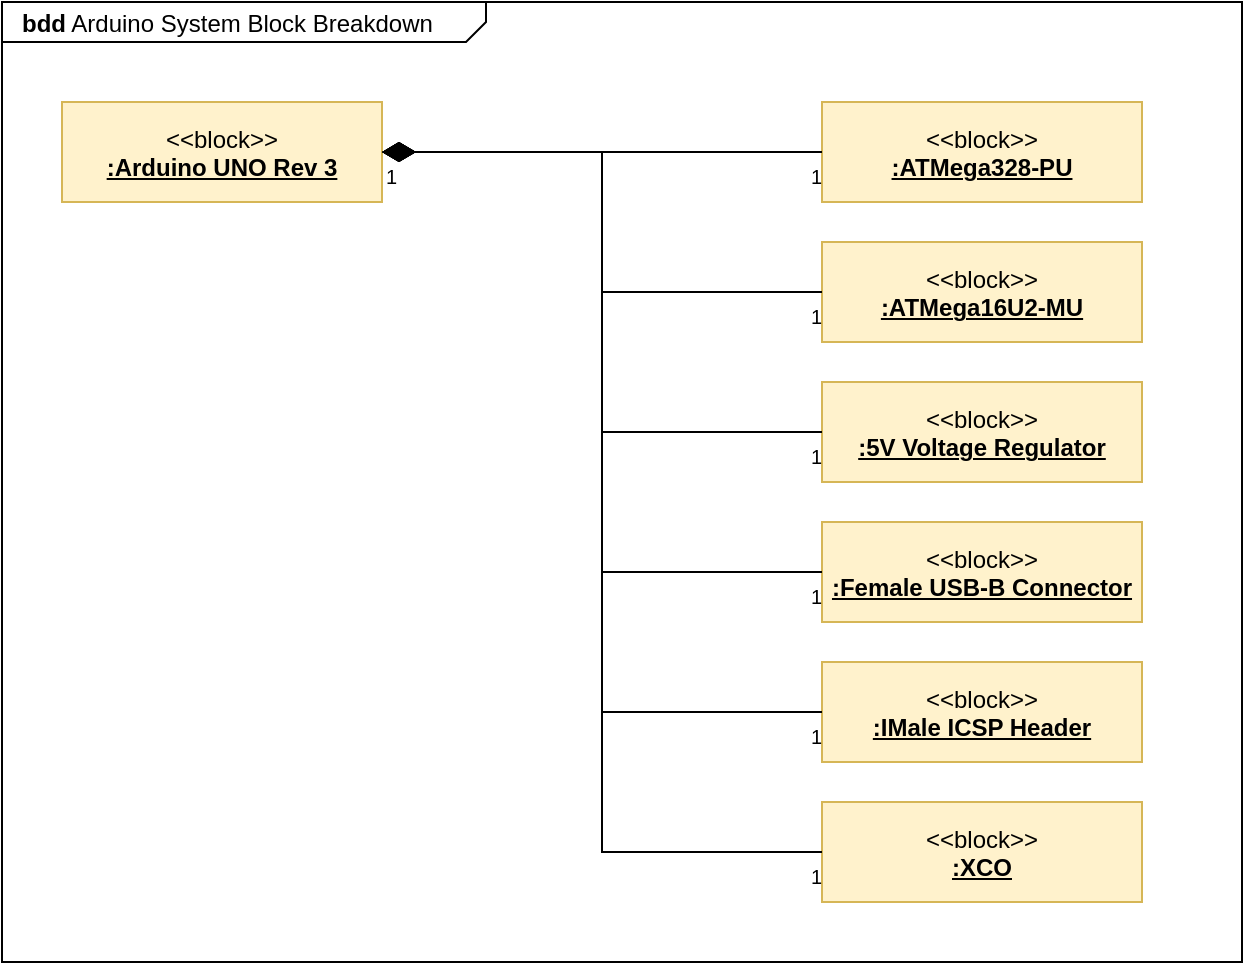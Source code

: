 <mxfile version="21.6.2" type="github" pages="3">
  <diagram name="bdd Arduino System Block Breakdown Diagram" id="byZ-UJTM5VJ5GWoX6yj_">
    <mxGraphModel dx="1139" dy="646" grid="1" gridSize="10" guides="1" tooltips="1" connect="1" arrows="1" fold="1" page="1" pageScale="1" pageWidth="827" pageHeight="1169" math="0" shadow="0">
      <root>
        <mxCell id="0" />
        <mxCell id="1" parent="0" />
        <mxCell id="6tnWyA6F8MxVdTZyhRvn-1" value="&lt;p style=&quot;margin:0px;margin-top:4px;margin-left:10px;text-align:left;&quot;&gt;&lt;b&gt;bdd&lt;/b&gt;   Arduino System Block Breakdown&lt;/p&gt;" style="html=1;shape=mxgraph.sysml.package;labelX=242.67;align=left;spacingLeft=10;overflow=fill;recursiveResize=0;" parent="1" vertex="1">
          <mxGeometry x="80" y="40" width="620" height="480" as="geometry" />
        </mxCell>
        <mxCell id="6tnWyA6F8MxVdTZyhRvn-7" value="&lt;p&gt;&amp;lt;&amp;lt;block&amp;gt;&amp;gt;&lt;br&gt;&lt;b&gt;&lt;u&gt;:Arduino UNO Rev 3&lt;/u&gt;&lt;/b&gt;&lt;/p&gt;" style="shape=rect;html=1;overflow=fill;whiteSpace=wrap;align=center;fillColor=#fff2cc;strokeColor=#d6b656;" parent="1" vertex="1">
          <mxGeometry x="110" y="90" width="160" height="50" as="geometry" />
        </mxCell>
        <mxCell id="6tnWyA6F8MxVdTZyhRvn-8" value="&lt;p&gt;&amp;lt;&amp;lt;block&amp;gt;&amp;gt;&lt;br&gt;&lt;b&gt;&lt;u&gt;:ATMega328-PU&lt;/u&gt;&lt;/b&gt;&lt;/p&gt;" style="shape=rect;html=1;overflow=fill;whiteSpace=wrap;align=center;fillColor=#fff2cc;strokeColor=#d6b656;" parent="1" vertex="1">
          <mxGeometry x="490" y="90" width="160" height="50" as="geometry" />
        </mxCell>
        <mxCell id="6tnWyA6F8MxVdTZyhRvn-9" value="&lt;p&gt;&amp;lt;&amp;lt;block&amp;gt;&amp;gt;&lt;br&gt;&lt;b&gt;&lt;u&gt;:ATMega16U2-MU&lt;/u&gt;&lt;/b&gt;&lt;/p&gt;" style="shape=rect;html=1;overflow=fill;whiteSpace=wrap;align=center;fillColor=#fff2cc;strokeColor=#d6b656;" parent="1" vertex="1">
          <mxGeometry x="490" y="160" width="160" height="50" as="geometry" />
        </mxCell>
        <mxCell id="6tnWyA6F8MxVdTZyhRvn-10" value="&lt;p&gt;&amp;lt;&amp;lt;block&amp;gt;&amp;gt;&lt;br&gt;&lt;b&gt;&lt;u&gt;:5V Voltage Regulator&lt;/u&gt;&lt;/b&gt;&lt;/p&gt;" style="shape=rect;html=1;overflow=fill;whiteSpace=wrap;align=center;fillColor=#fff2cc;strokeColor=#d6b656;" parent="1" vertex="1">
          <mxGeometry x="490" y="230" width="160" height="50" as="geometry" />
        </mxCell>
        <mxCell id="6tnWyA6F8MxVdTZyhRvn-11" value="&lt;p&gt;&amp;lt;&amp;lt;block&amp;gt;&amp;gt;&lt;br&gt;&lt;b&gt;&lt;u&gt;:Female USB-B Connector&lt;/u&gt;&lt;/b&gt;&lt;/p&gt;" style="shape=rect;html=1;overflow=fill;whiteSpace=wrap;align=center;fillColor=#fff2cc;strokeColor=#d6b656;" parent="1" vertex="1">
          <mxGeometry x="490" y="300" width="160" height="50" as="geometry" />
        </mxCell>
        <mxCell id="6tnWyA6F8MxVdTZyhRvn-12" value="&lt;p&gt;&amp;lt;&amp;lt;block&amp;gt;&amp;gt;&lt;br&gt;&lt;b&gt;&lt;u&gt;:IMale ICSP Header&lt;/u&gt;&lt;/b&gt;&lt;/p&gt;" style="shape=rect;html=1;overflow=fill;whiteSpace=wrap;align=center;fillColor=#fff2cc;strokeColor=#d6b656;" parent="1" vertex="1">
          <mxGeometry x="490" y="370" width="160" height="50" as="geometry" />
        </mxCell>
        <mxCell id="6tnWyA6F8MxVdTZyhRvn-13" value="" style="align=right;html=1;verticalAlign=bottom;endArrow=none;startArrow=diamondThin;startSize=14;startFill=1;edgeStyle=none;rounded=0;exitX=1;exitY=0.5;exitDx=0;exitDy=0;" parent="1" source="6tnWyA6F8MxVdTZyhRvn-7" target="6tnWyA6F8MxVdTZyhRvn-8" edge="1">
          <mxGeometry x="1" relative="1" as="geometry">
            <mxPoint x="250" y="280" as="sourcePoint" />
            <mxPoint x="410" y="280" as="targetPoint" />
          </mxGeometry>
        </mxCell>
        <mxCell id="6tnWyA6F8MxVdTZyhRvn-14" value="1" style="resizable=0;html=1;align=left;verticalAlign=top;labelBackgroundColor=none;fontSize=10" parent="6tnWyA6F8MxVdTZyhRvn-13" connectable="0" vertex="1">
          <mxGeometry x="-1" relative="1" as="geometry" />
        </mxCell>
        <mxCell id="6tnWyA6F8MxVdTZyhRvn-15" value="1" style="resizable=0;html=1;align=right;verticalAlign=top;labelBackgroundColor=none;fontSize=10" parent="6tnWyA6F8MxVdTZyhRvn-13" connectable="0" vertex="1">
          <mxGeometry x="1" relative="1" as="geometry" />
        </mxCell>
        <mxCell id="6tnWyA6F8MxVdTZyhRvn-16" value="" style="align=right;html=1;verticalAlign=bottom;endArrow=none;startArrow=diamondThin;startSize=14;startFill=1;edgeStyle=none;rounded=0;exitX=1;exitY=0.5;exitDx=0;exitDy=0;entryX=0;entryY=0.5;entryDx=0;entryDy=0;" parent="1" source="6tnWyA6F8MxVdTZyhRvn-7" target="6tnWyA6F8MxVdTZyhRvn-9" edge="1">
          <mxGeometry x="1" relative="1" as="geometry">
            <mxPoint x="280" y="125" as="sourcePoint" />
            <mxPoint x="500" y="125" as="targetPoint" />
            <Array as="points">
              <mxPoint x="380" y="115" />
              <mxPoint x="380" y="185" />
            </Array>
          </mxGeometry>
        </mxCell>
        <mxCell id="6tnWyA6F8MxVdTZyhRvn-18" value="1" style="resizable=0;html=1;align=right;verticalAlign=top;labelBackgroundColor=none;fontSize=10" parent="6tnWyA6F8MxVdTZyhRvn-16" connectable="0" vertex="1">
          <mxGeometry x="1" relative="1" as="geometry" />
        </mxCell>
        <mxCell id="6tnWyA6F8MxVdTZyhRvn-19" value="" style="align=right;html=1;verticalAlign=bottom;endArrow=none;startArrow=diamondThin;startSize=14;startFill=1;edgeStyle=none;rounded=0;exitX=1;exitY=0.5;exitDx=0;exitDy=0;entryX=0;entryY=0.5;entryDx=0;entryDy=0;" parent="1" source="6tnWyA6F8MxVdTZyhRvn-7" target="6tnWyA6F8MxVdTZyhRvn-10" edge="1">
          <mxGeometry x="1" relative="1" as="geometry">
            <mxPoint x="280" y="125" as="sourcePoint" />
            <mxPoint x="500" y="195" as="targetPoint" />
            <Array as="points">
              <mxPoint x="380" y="115" />
              <mxPoint x="380" y="255" />
            </Array>
          </mxGeometry>
        </mxCell>
        <mxCell id="6tnWyA6F8MxVdTZyhRvn-20" value="1" style="resizable=0;html=1;align=right;verticalAlign=top;labelBackgroundColor=none;fontSize=10" parent="6tnWyA6F8MxVdTZyhRvn-19" connectable="0" vertex="1">
          <mxGeometry x="1" relative="1" as="geometry" />
        </mxCell>
        <mxCell id="6tnWyA6F8MxVdTZyhRvn-21" value="" style="align=right;html=1;verticalAlign=bottom;endArrow=none;startArrow=diamondThin;startSize=14;startFill=1;edgeStyle=none;rounded=0;exitX=1;exitY=0.5;exitDx=0;exitDy=0;entryX=0;entryY=0.5;entryDx=0;entryDy=0;" parent="1" source="6tnWyA6F8MxVdTZyhRvn-7" target="6tnWyA6F8MxVdTZyhRvn-11" edge="1">
          <mxGeometry x="1" relative="1" as="geometry">
            <mxPoint x="280" y="125" as="sourcePoint" />
            <mxPoint x="500" y="265" as="targetPoint" />
            <Array as="points">
              <mxPoint x="380" y="115" />
              <mxPoint x="380" y="325" />
            </Array>
          </mxGeometry>
        </mxCell>
        <mxCell id="6tnWyA6F8MxVdTZyhRvn-22" value="1" style="resizable=0;html=1;align=right;verticalAlign=top;labelBackgroundColor=none;fontSize=10" parent="6tnWyA6F8MxVdTZyhRvn-21" connectable="0" vertex="1">
          <mxGeometry x="1" relative="1" as="geometry" />
        </mxCell>
        <mxCell id="6tnWyA6F8MxVdTZyhRvn-23" value="" style="align=right;html=1;verticalAlign=bottom;endArrow=none;startArrow=diamondThin;startSize=14;startFill=1;edgeStyle=none;rounded=0;exitX=1;exitY=0.5;exitDx=0;exitDy=0;entryX=0;entryY=0.5;entryDx=0;entryDy=0;" parent="1" source="6tnWyA6F8MxVdTZyhRvn-7" target="6tnWyA6F8MxVdTZyhRvn-12" edge="1">
          <mxGeometry x="1" relative="1" as="geometry">
            <mxPoint x="290" y="135" as="sourcePoint" />
            <mxPoint x="500" y="335" as="targetPoint" />
            <Array as="points">
              <mxPoint x="380" y="115" />
              <mxPoint x="380" y="395" />
            </Array>
          </mxGeometry>
        </mxCell>
        <mxCell id="6tnWyA6F8MxVdTZyhRvn-24" value="1" style="resizable=0;html=1;align=right;verticalAlign=top;labelBackgroundColor=none;fontSize=10" parent="6tnWyA6F8MxVdTZyhRvn-23" connectable="0" vertex="1">
          <mxGeometry x="1" relative="1" as="geometry" />
        </mxCell>
        <mxCell id="iv-rL5jc9ub5PyScLEDE-1" value="&lt;p&gt;&amp;lt;&amp;lt;block&amp;gt;&amp;gt;&lt;br&gt;&lt;b&gt;&lt;u&gt;:XCO&lt;/u&gt;&lt;/b&gt;&lt;/p&gt;" style="shape=rect;html=1;overflow=fill;whiteSpace=wrap;align=center;fillColor=#fff2cc;strokeColor=#d6b656;" vertex="1" parent="1">
          <mxGeometry x="490" y="440" width="160" height="50" as="geometry" />
        </mxCell>
        <mxCell id="iv-rL5jc9ub5PyScLEDE-6" value="" style="align=right;html=1;verticalAlign=bottom;endArrow=none;startArrow=diamondThin;startSize=14;startFill=1;edgeStyle=none;rounded=0;entryX=0;entryY=0.5;entryDx=0;entryDy=0;exitX=1;exitY=0.5;exitDx=0;exitDy=0;" edge="1" parent="1" source="6tnWyA6F8MxVdTZyhRvn-7" target="iv-rL5jc9ub5PyScLEDE-1">
          <mxGeometry x="1" relative="1" as="geometry">
            <mxPoint x="280" y="125" as="sourcePoint" />
            <mxPoint x="500" y="405" as="targetPoint" />
            <Array as="points">
              <mxPoint x="380" y="115" />
              <mxPoint x="380" y="465" />
            </Array>
          </mxGeometry>
        </mxCell>
        <mxCell id="iv-rL5jc9ub5PyScLEDE-7" value="1" style="resizable=0;html=1;align=right;verticalAlign=top;labelBackgroundColor=none;fontSize=10" connectable="0" vertex="1" parent="iv-rL5jc9ub5PyScLEDE-6">
          <mxGeometry x="1" relative="1" as="geometry" />
        </mxCell>
      </root>
    </mxGraphModel>
  </diagram>
  <diagram id="0obGi3QEVrb4K5EFtced" name="bdd ATMega328-PU Top-Level Block (CPU, Data Bus, and Memories) Breakdown">
    <mxGraphModel dx="1367" dy="775" grid="1" gridSize="10" guides="1" tooltips="1" connect="1" arrows="1" fold="1" page="1" pageScale="1" pageWidth="827" pageHeight="1169" math="0" shadow="0">
      <root>
        <mxCell id="0" />
        <mxCell id="1" parent="0" />
        <mxCell id="jsAlhoe571-w07y3ysJb-1" value="&lt;p style=&quot;margin:0px;margin-top:4px;margin-left:10px;text-align:left;&quot;&gt;&lt;b&gt;bdd&lt;/b&gt;&amp;nbsp;ATMega328-PU Top-Level Block Breakdown (CPU, Data Bus, and Memories)&lt;/p&gt;" style="html=1;shape=mxgraph.sysml.package;labelX=465;align=left;spacingLeft=10;overflow=fill;recursiveResize=0;" parent="1" vertex="1">
          <mxGeometry x="80" y="40" width="640" height="420" as="geometry" />
        </mxCell>
        <mxCell id="aoe7YZkS-J23NQ_iue1w-1" value="&lt;p&gt;&amp;lt;&amp;lt;block&amp;gt;&amp;gt;&lt;br&gt;&lt;b&gt;&lt;u&gt;:ATMega328-PU&lt;/u&gt;&lt;/b&gt;&lt;/p&gt;" style="shape=rect;html=1;overflow=fill;whiteSpace=wrap;align=center;fillColor=#fff2cc;strokeColor=#d6b656;" parent="1" vertex="1">
          <mxGeometry x="120" y="100" width="160" height="50" as="geometry" />
        </mxCell>
        <mxCell id="aoe7YZkS-J23NQ_iue1w-2" value="&lt;p&gt;&amp;lt;&amp;lt;block&amp;gt;&amp;gt;&lt;br&gt;&lt;b&gt;&lt;u&gt;:AVR CPU&lt;/u&gt;&lt;/b&gt;&lt;/p&gt;" style="shape=rect;html=1;overflow=fill;whiteSpace=wrap;align=center;fillColor=#fff2cc;strokeColor=#d6b656;" parent="1" vertex="1">
          <mxGeometry x="500" y="100" width="160" height="50" as="geometry" />
        </mxCell>
        <mxCell id="aoe7YZkS-J23NQ_iue1w-3" value="&lt;p&gt;&amp;lt;&amp;lt;block&amp;gt;&amp;gt;&lt;br&gt;&lt;b&gt;&lt;u&gt;:Flash Memory&lt;/u&gt;&lt;/b&gt;&lt;/p&gt;" style="shape=rect;html=1;overflow=fill;whiteSpace=wrap;align=center;fillColor=#fff2cc;strokeColor=#d6b656;" parent="1" vertex="1">
          <mxGeometry x="500" y="240" width="160" height="50" as="geometry" />
        </mxCell>
        <mxCell id="aoe7YZkS-J23NQ_iue1w-4" value="&lt;p&gt;&amp;lt;&amp;lt;block&amp;gt;&amp;gt;&lt;br&gt;&lt;b&gt;&lt;u&gt;:SRAM&lt;/u&gt;&lt;/b&gt;&lt;/p&gt;" style="shape=rect;html=1;overflow=fill;whiteSpace=wrap;align=center;fillColor=#fff2cc;strokeColor=#d6b656;" parent="1" vertex="1">
          <mxGeometry x="500" y="310" width="160" height="50" as="geometry" />
        </mxCell>
        <mxCell id="aoe7YZkS-J23NQ_iue1w-5" value="&lt;p&gt;&amp;lt;&amp;lt;block&amp;gt;&amp;gt;&lt;br&gt;&lt;b&gt;&lt;u&gt;:EEPROM&lt;/u&gt;&lt;/b&gt;&lt;/p&gt;" style="shape=rect;html=1;overflow=fill;whiteSpace=wrap;align=center;fillColor=#fff2cc;strokeColor=#d6b656;" parent="1" vertex="1">
          <mxGeometry x="500" y="380" width="160" height="50" as="geometry" />
        </mxCell>
        <mxCell id="jAJvRXilGlnR3jxh-tpQ-1" value="&lt;p&gt;&amp;lt;&amp;lt;block&amp;gt;&amp;gt;&lt;br&gt;&lt;b&gt;&lt;u&gt;:Data Bus&lt;/u&gt;&lt;/b&gt;&lt;/p&gt;" style="shape=rect;html=1;overflow=fill;whiteSpace=wrap;align=center;fillColor=#fff2cc;strokeColor=#d6b656;" parent="1" vertex="1">
          <mxGeometry x="500" y="170" width="160" height="50" as="geometry" />
        </mxCell>
        <mxCell id="zuCtujHMrVeBMXoyetaz-1" value="" style="align=right;html=1;verticalAlign=bottom;endArrow=none;startArrow=diamondThin;startSize=14;startFill=1;edgeStyle=none;rounded=0;exitX=1;exitY=0.5;exitDx=0;exitDy=0;" parent="1" edge="1">
          <mxGeometry x="1" relative="1" as="geometry">
            <mxPoint x="280" y="125" as="sourcePoint" />
            <mxPoint x="500" y="125" as="targetPoint" />
          </mxGeometry>
        </mxCell>
        <mxCell id="zuCtujHMrVeBMXoyetaz-2" value="1" style="resizable=0;html=1;align=left;verticalAlign=top;labelBackgroundColor=none;fontSize=10" parent="zuCtujHMrVeBMXoyetaz-1" connectable="0" vertex="1">
          <mxGeometry x="-1" relative="1" as="geometry" />
        </mxCell>
        <mxCell id="zuCtujHMrVeBMXoyetaz-3" value="1" style="resizable=0;html=1;align=right;verticalAlign=top;labelBackgroundColor=none;fontSize=10" parent="zuCtujHMrVeBMXoyetaz-1" connectable="0" vertex="1">
          <mxGeometry x="1" relative="1" as="geometry" />
        </mxCell>
        <mxCell id="zuCtujHMrVeBMXoyetaz-4" value="" style="align=right;html=1;verticalAlign=bottom;endArrow=none;startArrow=diamondThin;startSize=14;startFill=1;edgeStyle=none;rounded=0;exitX=1;exitY=0.5;exitDx=0;exitDy=0;entryX=0;entryY=0.5;entryDx=0;entryDy=0;" parent="1" edge="1">
          <mxGeometry x="1" relative="1" as="geometry">
            <mxPoint x="280" y="125" as="sourcePoint" />
            <mxPoint x="500" y="195" as="targetPoint" />
            <Array as="points">
              <mxPoint x="390" y="125" />
              <mxPoint x="390" y="195" />
            </Array>
          </mxGeometry>
        </mxCell>
        <mxCell id="zuCtujHMrVeBMXoyetaz-5" value="1" style="resizable=0;html=1;align=right;verticalAlign=top;labelBackgroundColor=none;fontSize=10" parent="zuCtujHMrVeBMXoyetaz-4" connectable="0" vertex="1">
          <mxGeometry x="1" relative="1" as="geometry" />
        </mxCell>
        <mxCell id="zuCtujHMrVeBMXoyetaz-6" value="" style="align=right;html=1;verticalAlign=bottom;endArrow=none;startArrow=diamondThin;startSize=14;startFill=1;edgeStyle=none;rounded=0;exitX=1;exitY=0.5;exitDx=0;exitDy=0;entryX=0;entryY=0.5;entryDx=0;entryDy=0;" parent="1" edge="1">
          <mxGeometry x="1" relative="1" as="geometry">
            <mxPoint x="280" y="125" as="sourcePoint" />
            <mxPoint x="500" y="265" as="targetPoint" />
            <Array as="points">
              <mxPoint x="390" y="125" />
              <mxPoint x="390" y="265" />
            </Array>
          </mxGeometry>
        </mxCell>
        <mxCell id="zuCtujHMrVeBMXoyetaz-7" value="1" style="resizable=0;html=1;align=right;verticalAlign=top;labelBackgroundColor=none;fontSize=10" parent="zuCtujHMrVeBMXoyetaz-6" connectable="0" vertex="1">
          <mxGeometry x="1" relative="1" as="geometry" />
        </mxCell>
        <mxCell id="zuCtujHMrVeBMXoyetaz-8" value="" style="align=right;html=1;verticalAlign=bottom;endArrow=none;startArrow=diamondThin;startSize=14;startFill=1;edgeStyle=none;rounded=0;exitX=1;exitY=0.5;exitDx=0;exitDy=0;entryX=0;entryY=0.5;entryDx=0;entryDy=0;" parent="1" edge="1">
          <mxGeometry x="1" relative="1" as="geometry">
            <mxPoint x="280" y="125" as="sourcePoint" />
            <mxPoint x="500" y="335" as="targetPoint" />
            <Array as="points">
              <mxPoint x="390" y="125" />
              <mxPoint x="390" y="335" />
            </Array>
          </mxGeometry>
        </mxCell>
        <mxCell id="zuCtujHMrVeBMXoyetaz-9" value="1" style="resizable=0;html=1;align=right;verticalAlign=top;labelBackgroundColor=none;fontSize=10" parent="zuCtujHMrVeBMXoyetaz-8" connectable="0" vertex="1">
          <mxGeometry x="1" relative="1" as="geometry" />
        </mxCell>
        <mxCell id="zuCtujHMrVeBMXoyetaz-10" value="" style="align=right;html=1;verticalAlign=bottom;endArrow=none;startArrow=diamondThin;startSize=14;startFill=1;edgeStyle=none;rounded=0;exitX=1;exitY=0.5;exitDx=0;exitDy=0;entryX=0;entryY=0.5;entryDx=0;entryDy=0;" parent="1" edge="1">
          <mxGeometry x="1" relative="1" as="geometry">
            <mxPoint x="280" y="125" as="sourcePoint" />
            <mxPoint x="500" y="405" as="targetPoint" />
            <Array as="points">
              <mxPoint x="390" y="125" />
              <mxPoint x="390" y="405" />
            </Array>
          </mxGeometry>
        </mxCell>
        <mxCell id="zuCtujHMrVeBMXoyetaz-11" value="1" style="resizable=0;html=1;align=right;verticalAlign=top;labelBackgroundColor=none;fontSize=10" parent="zuCtujHMrVeBMXoyetaz-10" connectable="0" vertex="1">
          <mxGeometry x="1" relative="1" as="geometry" />
        </mxCell>
      </root>
    </mxGraphModel>
  </diagram>
  <diagram name="bdd ATMega328-PU Top-Level Block Breakdown (Main Peripherals)" id="vsYAKMuqaTnAMDCqQ_vd">
    <mxGraphModel dx="1367" dy="775" grid="1" gridSize="10" guides="1" tooltips="1" connect="1" arrows="1" fold="1" page="1" pageScale="1" pageWidth="827" pageHeight="1169" math="0" shadow="0">
      <root>
        <mxCell id="kgmyQzoA_P9lH81nvl7w-0" />
        <mxCell id="kgmyQzoA_P9lH81nvl7w-1" parent="kgmyQzoA_P9lH81nvl7w-0" />
        <mxCell id="kgmyQzoA_P9lH81nvl7w-2" value="&lt;p style=&quot;margin:0px;margin-top:4px;margin-left:10px;text-align:left;&quot;&gt;&lt;b&gt;bdd&lt;/b&gt;&amp;nbsp;ATMega328-PU Top-Level Block Breakdown (Main Peripherals)&lt;/p&gt;" style="html=1;shape=mxgraph.sysml.package;labelX=465;align=left;spacingLeft=10;overflow=fill;recursiveResize=0;" parent="kgmyQzoA_P9lH81nvl7w-1" vertex="1">
          <mxGeometry x="80" y="40" width="640" height="560" as="geometry" />
        </mxCell>
        <mxCell id="kgmyQzoA_P9lH81nvl7w-3" value="&lt;p&gt;&amp;lt;&amp;lt;block&amp;gt;&amp;gt;&lt;br&gt;&lt;b&gt;&lt;u&gt;:ATMega328-PU&lt;/u&gt;&lt;/b&gt;&lt;/p&gt;" style="shape=rect;html=1;overflow=fill;whiteSpace=wrap;align=center;fillColor=#fff2cc;strokeColor=#d6b656;" parent="kgmyQzoA_P9lH81nvl7w-1" vertex="1">
          <mxGeometry x="120" y="100" width="160" height="50" as="geometry" />
        </mxCell>
        <mxCell id="kgmyQzoA_P9lH81nvl7w-4" value="&lt;p&gt;&amp;lt;&amp;lt;block&amp;gt;&amp;gt;&lt;br&gt;&lt;b&gt;&lt;u&gt;:GPIO Port&lt;/u&gt;&lt;/b&gt;&lt;/p&gt;" style="shape=rect;html=1;overflow=fill;whiteSpace=wrap;align=center;fillColor=#fff2cc;strokeColor=#d6b656;" parent="kgmyQzoA_P9lH81nvl7w-1" vertex="1">
          <mxGeometry x="500" y="100" width="160" height="50" as="geometry" />
        </mxCell>
        <mxCell id="kgmyQzoA_P9lH81nvl7w-5" value="&lt;p&gt;&amp;lt;&amp;lt;block&amp;gt;&amp;gt;&lt;br&gt;&lt;b style=&quot;border-color: var(--border-color);&quot;&gt;&lt;u style=&quot;border-color: var(--border-color);&quot;&gt;:16-bit Timer/Counter&lt;/u&gt;&lt;/b&gt;&lt;br&gt;&lt;/p&gt;" style="shape=rect;html=1;overflow=fill;whiteSpace=wrap;align=center;fillColor=#fff2cc;strokeColor=#d6b656;" parent="kgmyQzoA_P9lH81nvl7w-1" vertex="1">
          <mxGeometry x="500" y="240" width="160" height="50" as="geometry" />
        </mxCell>
        <mxCell id="kgmyQzoA_P9lH81nvl7w-6" value="&lt;p&gt;&amp;lt;&amp;lt;block&amp;gt;&amp;gt;&lt;br&gt;&lt;b&gt;&lt;u&gt;:ADC&lt;/u&gt;&lt;/b&gt;&lt;/p&gt;" style="shape=rect;html=1;overflow=fill;whiteSpace=wrap;align=center;fillColor=#fff2cc;strokeColor=#d6b656;" parent="kgmyQzoA_P9lH81nvl7w-1" vertex="1">
          <mxGeometry x="500" y="310" width="160" height="50" as="geometry" />
        </mxCell>
        <mxCell id="kgmyQzoA_P9lH81nvl7w-7" value="&lt;p&gt;&amp;lt;&amp;lt;block&amp;gt;&amp;gt;&lt;br&gt;&lt;b&gt;&lt;u&gt;:USART&lt;/u&gt;&lt;/b&gt;&lt;/p&gt;" style="shape=rect;html=1;overflow=fill;whiteSpace=wrap;align=center;fillColor=#fff2cc;strokeColor=#d6b656;" parent="kgmyQzoA_P9lH81nvl7w-1" vertex="1">
          <mxGeometry x="500" y="380" width="160" height="50" as="geometry" />
        </mxCell>
        <mxCell id="kgmyQzoA_P9lH81nvl7w-8" value="&lt;p&gt;&amp;lt;&amp;lt;block&amp;gt;&amp;gt;&lt;br&gt;&lt;b&gt;&lt;u&gt;:8-bit Timer/Counter&lt;/u&gt;&lt;/b&gt;&lt;/p&gt;" style="shape=rect;html=1;overflow=fill;whiteSpace=wrap;align=center;fillColor=#fff2cc;strokeColor=#d6b656;" parent="kgmyQzoA_P9lH81nvl7w-1" vertex="1">
          <mxGeometry x="500" y="170" width="160" height="50" as="geometry" />
        </mxCell>
        <mxCell id="kgmyQzoA_P9lH81nvl7w-9" value="" style="align=right;html=1;verticalAlign=bottom;endArrow=none;startArrow=diamondThin;startSize=14;startFill=1;edgeStyle=none;rounded=0;exitX=1;exitY=0.5;exitDx=0;exitDy=0;" parent="kgmyQzoA_P9lH81nvl7w-1" edge="1">
          <mxGeometry x="1" relative="1" as="geometry">
            <mxPoint x="280" y="125" as="sourcePoint" />
            <mxPoint x="500" y="125" as="targetPoint" />
          </mxGeometry>
        </mxCell>
        <mxCell id="kgmyQzoA_P9lH81nvl7w-10" value="1" style="resizable=0;html=1;align=left;verticalAlign=top;labelBackgroundColor=none;fontSize=10" parent="kgmyQzoA_P9lH81nvl7w-9" connectable="0" vertex="1">
          <mxGeometry x="-1" relative="1" as="geometry" />
        </mxCell>
        <mxCell id="kgmyQzoA_P9lH81nvl7w-11" value="3" style="resizable=0;html=1;align=right;verticalAlign=top;labelBackgroundColor=none;fontSize=10" parent="kgmyQzoA_P9lH81nvl7w-9" connectable="0" vertex="1">
          <mxGeometry x="1" relative="1" as="geometry">
            <mxPoint x="-3" as="offset" />
          </mxGeometry>
        </mxCell>
        <mxCell id="jw_sbvvu7bBluGZP9tuU-6" value="&amp;nbsp;Port D, Port C, Port D" style="edgeLabel;html=1;align=center;verticalAlign=middle;resizable=0;points=[];" parent="kgmyQzoA_P9lH81nvl7w-9" vertex="1" connectable="0">
          <mxGeometry x="0.84" y="-2" relative="1" as="geometry">
            <mxPoint x="-42" y="-17" as="offset" />
          </mxGeometry>
        </mxCell>
        <mxCell id="kgmyQzoA_P9lH81nvl7w-12" value="" style="align=right;html=1;verticalAlign=bottom;endArrow=none;startArrow=diamondThin;startSize=14;startFill=1;edgeStyle=none;rounded=0;exitX=1;exitY=0.5;exitDx=0;exitDy=0;entryX=0;entryY=0.5;entryDx=0;entryDy=0;" parent="kgmyQzoA_P9lH81nvl7w-1" edge="1">
          <mxGeometry x="1" relative="1" as="geometry">
            <mxPoint x="280" y="125" as="sourcePoint" />
            <mxPoint x="500" y="195" as="targetPoint" />
            <Array as="points">
              <mxPoint x="390" y="125" />
              <mxPoint x="390" y="195" />
            </Array>
          </mxGeometry>
        </mxCell>
        <mxCell id="kgmyQzoA_P9lH81nvl7w-13" value="2" style="resizable=0;html=1;align=right;verticalAlign=top;labelBackgroundColor=none;fontSize=10" parent="kgmyQzoA_P9lH81nvl7w-12" connectable="0" vertex="1">
          <mxGeometry x="1" relative="1" as="geometry">
            <mxPoint x="-3" as="offset" />
          </mxGeometry>
        </mxCell>
        <mxCell id="jw_sbvvu7bBluGZP9tuU-7" value="TC 0, TC 2" style="edgeLabel;html=1;align=center;verticalAlign=middle;resizable=0;points=[];" parent="kgmyQzoA_P9lH81nvl7w-12" vertex="1" connectable="0">
          <mxGeometry x="0.729" y="1" relative="1" as="geometry">
            <mxPoint y="-14" as="offset" />
          </mxGeometry>
        </mxCell>
        <mxCell id="kgmyQzoA_P9lH81nvl7w-14" value="" style="align=right;html=1;verticalAlign=bottom;endArrow=none;startArrow=diamondThin;startSize=14;startFill=1;edgeStyle=none;rounded=0;exitX=1;exitY=0.5;exitDx=0;exitDy=0;entryX=0;entryY=0.5;entryDx=0;entryDy=0;" parent="kgmyQzoA_P9lH81nvl7w-1" edge="1">
          <mxGeometry x="1" relative="1" as="geometry">
            <mxPoint x="280" y="125" as="sourcePoint" />
            <mxPoint x="500" y="265" as="targetPoint" />
            <Array as="points">
              <mxPoint x="390" y="125" />
              <mxPoint x="390" y="265" />
            </Array>
          </mxGeometry>
        </mxCell>
        <mxCell id="kgmyQzoA_P9lH81nvl7w-15" value="1" style="resizable=0;html=1;align=right;verticalAlign=top;labelBackgroundColor=none;fontSize=10" parent="kgmyQzoA_P9lH81nvl7w-14" connectable="0" vertex="1">
          <mxGeometry x="1" relative="1" as="geometry">
            <mxPoint x="-3" as="offset" />
          </mxGeometry>
        </mxCell>
        <mxCell id="jw_sbvvu7bBluGZP9tuU-8" value="TC 1" style="edgeLabel;html=1;align=center;verticalAlign=middle;resizable=0;points=[];" parent="kgmyQzoA_P9lH81nvl7w-14" vertex="1" connectable="0">
          <mxGeometry x="0.826" y="-1" relative="1" as="geometry">
            <mxPoint x="11" y="-16" as="offset" />
          </mxGeometry>
        </mxCell>
        <mxCell id="kgmyQzoA_P9lH81nvl7w-16" value="" style="align=right;html=1;verticalAlign=bottom;endArrow=none;startArrow=diamondThin;startSize=14;startFill=1;edgeStyle=none;rounded=0;exitX=1;exitY=0.5;exitDx=0;exitDy=0;entryX=0;entryY=0.5;entryDx=0;entryDy=0;" parent="kgmyQzoA_P9lH81nvl7w-1" edge="1">
          <mxGeometry x="1" relative="1" as="geometry">
            <mxPoint x="280" y="125" as="sourcePoint" />
            <mxPoint x="500" y="335" as="targetPoint" />
            <Array as="points">
              <mxPoint x="390" y="125" />
              <mxPoint x="390" y="335" />
            </Array>
          </mxGeometry>
        </mxCell>
        <mxCell id="kgmyQzoA_P9lH81nvl7w-17" value="1" style="resizable=0;html=1;align=right;verticalAlign=top;labelBackgroundColor=none;fontSize=10" parent="kgmyQzoA_P9lH81nvl7w-16" connectable="0" vertex="1">
          <mxGeometry x="1" relative="1" as="geometry">
            <mxPoint x="-3" y="-1" as="offset" />
          </mxGeometry>
        </mxCell>
        <mxCell id="kgmyQzoA_P9lH81nvl7w-18" value="" style="align=right;html=1;verticalAlign=bottom;endArrow=none;startArrow=diamondThin;startSize=14;startFill=1;edgeStyle=none;rounded=0;exitX=1;exitY=0.5;exitDx=0;exitDy=0;entryX=0;entryY=0.5;entryDx=0;entryDy=0;" parent="kgmyQzoA_P9lH81nvl7w-1" edge="1">
          <mxGeometry x="1" relative="1" as="geometry">
            <mxPoint x="280" y="125" as="sourcePoint" />
            <mxPoint x="500" y="405" as="targetPoint" />
            <Array as="points">
              <mxPoint x="390" y="125" />
              <mxPoint x="390" y="405" />
            </Array>
          </mxGeometry>
        </mxCell>
        <mxCell id="kgmyQzoA_P9lH81nvl7w-19" value="1" style="resizable=0;html=1;align=right;verticalAlign=top;labelBackgroundColor=none;fontSize=10" parent="kgmyQzoA_P9lH81nvl7w-18" connectable="0" vertex="1">
          <mxGeometry x="1" relative="1" as="geometry">
            <mxPoint x="-2" y="-1" as="offset" />
          </mxGeometry>
        </mxCell>
        <mxCell id="jw_sbvvu7bBluGZP9tuU-9" value="USART 0" style="edgeLabel;html=1;align=center;verticalAlign=middle;resizable=0;points=[];" parent="kgmyQzoA_P9lH81nvl7w-18" vertex="1" connectable="0">
          <mxGeometry x="0.859" y="-2" relative="1" as="geometry">
            <mxPoint x="5" y="-17" as="offset" />
          </mxGeometry>
        </mxCell>
        <mxCell id="jw_sbvvu7bBluGZP9tuU-0" value="&lt;p&gt;&amp;lt;&amp;lt;block&amp;gt;&amp;gt;&lt;br&gt;&lt;b&gt;&lt;u&gt;:SPI&lt;/u&gt;&lt;/b&gt;&lt;/p&gt;" style="shape=rect;html=1;overflow=fill;whiteSpace=wrap;align=center;fillColor=#fff2cc;strokeColor=#d6b656;" parent="kgmyQzoA_P9lH81nvl7w-1" vertex="1">
          <mxGeometry x="500" y="450" width="160" height="50" as="geometry" />
        </mxCell>
        <mxCell id="jw_sbvvu7bBluGZP9tuU-1" value="&lt;p&gt;&amp;lt;&amp;lt;block&amp;gt;&amp;gt;&lt;br&gt;&lt;b&gt;&lt;u&gt;:TWI&lt;/u&gt;&lt;/b&gt;&lt;/p&gt;" style="shape=rect;html=1;overflow=fill;whiteSpace=wrap;align=center;fillColor=#fff2cc;strokeColor=#d6b656;" parent="kgmyQzoA_P9lH81nvl7w-1" vertex="1">
          <mxGeometry x="500" y="520" width="160" height="50" as="geometry" />
        </mxCell>
        <mxCell id="jw_sbvvu7bBluGZP9tuU-2" value="" style="align=right;html=1;verticalAlign=bottom;endArrow=none;startArrow=diamondThin;startSize=14;startFill=1;edgeStyle=none;rounded=0;exitX=1;exitY=0.5;exitDx=0;exitDy=0;entryX=0;entryY=0.5;entryDx=0;entryDy=0;" parent="kgmyQzoA_P9lH81nvl7w-1" source="kgmyQzoA_P9lH81nvl7w-3" target="jw_sbvvu7bBluGZP9tuU-0" edge="1">
          <mxGeometry x="1" relative="1" as="geometry">
            <mxPoint x="290" y="135" as="sourcePoint" />
            <mxPoint x="510" y="415" as="targetPoint" />
            <Array as="points">
              <mxPoint x="390" y="125" />
              <mxPoint x="390" y="475" />
            </Array>
          </mxGeometry>
        </mxCell>
        <mxCell id="jw_sbvvu7bBluGZP9tuU-3" value="1" style="resizable=0;html=1;align=right;verticalAlign=top;labelBackgroundColor=none;fontSize=10" parent="jw_sbvvu7bBluGZP9tuU-2" connectable="0" vertex="1">
          <mxGeometry x="1" relative="1" as="geometry">
            <mxPoint x="-3" y="-1" as="offset" />
          </mxGeometry>
        </mxCell>
        <mxCell id="jw_sbvvu7bBluGZP9tuU-4" value="" style="align=right;html=1;verticalAlign=bottom;endArrow=none;startArrow=diamondThin;startSize=14;startFill=1;edgeStyle=none;rounded=0;exitX=1;exitY=0.5;exitDx=0;exitDy=0;entryX=0;entryY=0.5;entryDx=0;entryDy=0;" parent="kgmyQzoA_P9lH81nvl7w-1" source="kgmyQzoA_P9lH81nvl7w-3" target="jw_sbvvu7bBluGZP9tuU-1" edge="1">
          <mxGeometry x="1" relative="1" as="geometry">
            <mxPoint x="300" y="145" as="sourcePoint" />
            <mxPoint x="510" y="485" as="targetPoint" />
            <Array as="points">
              <mxPoint x="390" y="125" />
              <mxPoint x="390" y="545" />
            </Array>
          </mxGeometry>
        </mxCell>
        <mxCell id="jw_sbvvu7bBluGZP9tuU-5" value="1" style="resizable=0;html=1;align=right;verticalAlign=top;labelBackgroundColor=none;fontSize=10" parent="jw_sbvvu7bBluGZP9tuU-4" connectable="0" vertex="1">
          <mxGeometry x="1" relative="1" as="geometry">
            <mxPoint x="-2" as="offset" />
          </mxGeometry>
        </mxCell>
      </root>
    </mxGraphModel>
  </diagram>
</mxfile>

